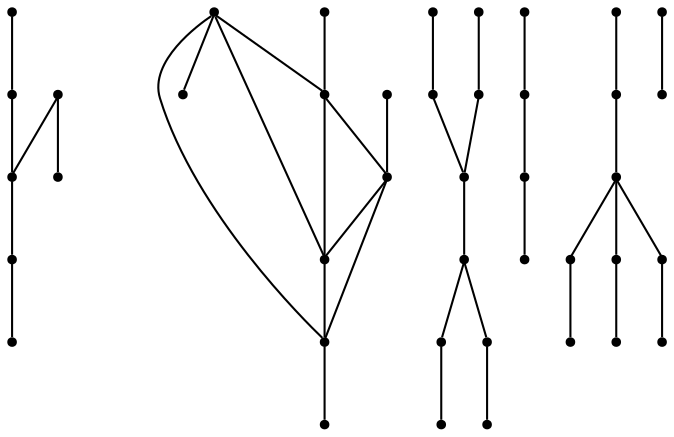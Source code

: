 graph {
  node [shape=point,comment="{\"directed\":false,\"doi\":\"10.1007/978-3-642-00219-9_11\",\"figure\":\"3\"}"]

  v0 [pos="1643.7848568228787,1123.6227910957427"]
  v1 [pos="1610.426717287995,1090.277336550288"]
  v2 [pos="1677.1429963577625,1156.968245641197"]
  v3 [pos="1610.426717287995,756.8227910957426"]
  v4 [pos="1577.0685777531112,790.1682456411972"]
  v5 [pos="1643.7848568228787,723.4773365502881"]
  v6 [pos="1643.7848568228787,856.8591547321063"]
  v7 [pos="1610.426717287995,823.5137001866517"]
  v8 [pos="1543.7104382182274,756.8227910957426"]
  v9 [pos="1643.7848568228787,1056.9318820048334"]
  v10 [pos="1677.1429963577625,1023.5864274593789"]
  v11 [pos="1510.3522986833439,723.4773365502881"]
  v12 [pos="1543.7104382182276,823.5137001866517"]
  v13 [pos="1510.3522986833439,856.8591547321062"]
  v14 [pos="1543.7104382182274,1090.277336550288"]
  v15 [pos="1476.99415914846,1090.277336550288"]
  v16 [pos="1276.8453219391577,823.5137001866517"]
  v17 [pos="1243.487182404274,790.1682456411971"]
  v18 [pos="1310.2034614740414,856.8591547321062"]
  v19 [pos="1276.8453219391577,756.8227910957426"]
  v20 [pos="1310.2034614740414,723.4773365502881"]
  v21 [pos="1176.7709033345066,790.1682456411972"]
  v22 [pos="1143.412763799623,756.8227910957426"]
  v23 [pos="1110.0546242647392,723.4773365502879"]
  v24 [pos="1143.412763799623,823.5137001866516"]
  v25 [pos="1110.0546242647392,856.8591547321063"]
  v26 [pos="1243.487182404274,1090.277336550288"]
  v27 [pos="1310.2034614740414,1090.277336550288"]
  v28 [pos="1176.7709033345068,1090.277336550288"]
  v29 [pos="1110.0546242647392,1090.277336550288"]
  v30 [pos="893.2267172879951,756.8227910957426"]
  v31 [pos="859.8685777531114,790.1682456411971"]
  v32 [pos="926.5848568228788,723.4773365502881"]
  v33 [pos="826.5104382182276,756.8227910957426"]
  v34 [pos="793.1522986833438,723.4773365502881"]
  v35 [pos="893.2267172879951,823.5137001866516"]
  v36 [pos="926.5848568228788,856.8591547321062"]
  v37 [pos="826.5104382182276,823.5137001866517"]
  v38 [pos="793.1522986833439,856.8591547321062"]
  v39 [pos="776.4732289159019,1090.277336550288"]
  v40 [pos="943.2639265903206,1090.277336550288"]

  v0 -- v1 [id="-1",pos="1643.7848568228787,1123.6227910957427 1610.426717287995,1090.277336550288 1610.426717287995,1090.277336550288 1610.426717287995,1090.277336550288"]
  v39 -- v40 [id="-2",pos="776.4732289159019,1090.277336550288 943.2639265903206,1090.277336550288 943.2639265903206,1090.277336550288 943.2639265903206,1090.277336550288"]
  v38 -- v37 [id="-3",pos="793.1522986833439,856.8591547321062 826.5104382182276,823.5137001866517 826.5104382182276,823.5137001866517 826.5104382182276,823.5137001866517"]
  v37 -- v31 [id="-4",pos="826.5104382182276,823.5137001866517 859.8685777531114,790.1682456411971 859.8685777531114,790.1682456411971 859.8685777531114,790.1682456411971"]
  v31 -- v30 [id="-5",pos="859.8685777531114,790.1682456411971 893.2267172879951,756.8227910957426 893.2267172879951,756.8227910957426 893.2267172879951,756.8227910957426"]
  v30 -- v32 [id="-6",pos="893.2267172879951,756.8227910957426 926.5848568228788,723.4773365502881 926.5848568228788,723.4773365502881 926.5848568228788,723.4773365502881"]
  v31 -- v35 [id="-7",pos="859.8685777531114,790.1682456411971 893.2267172879951,823.5137001866516 893.2267172879951,823.5137001866516 893.2267172879951,823.5137001866516"]
  v35 -- v36 [id="-8",pos="893.2267172879951,823.5137001866516 926.5848568228788,856.8591547321062 926.5848568228788,856.8591547321062 926.5848568228788,856.8591547321062"]
  v31 -- v33 [id="-11",pos="859.8685777531114,790.1682456411971 826.5104382182276,756.8227910957426 826.5104382182276,756.8227910957426 826.5104382182276,756.8227910957426"]
  v33 -- v34 [id="-12",pos="826.5104382182276,756.8227910957426 793.1522986833438,723.4773365502881 793.1522986833438,723.4773365502881 793.1522986833438,723.4773365502881"]
  v29 -- v28 [id="-15",pos="1110.0546242647392,1090.277336550288 1176.7709033345068,1090.277336550288 1176.7709033345068,1090.277336550288 1176.7709033345068,1090.277336550288"]
  v28 -- v26 [id="-16",pos="1176.7709033345068,1090.277336550288 1243.487182404274,1090.277336550288 1243.487182404274,1090.277336550288 1243.487182404274,1090.277336550288"]
  v26 -- v27 [id="-17",pos="1243.487182404274,1090.277336550288 1310.2034614740414,1090.277336550288 1310.2034614740414,1090.277336550288 1310.2034614740414,1090.277336550288"]
  v25 -- v24 [id="-18",pos="1110.0546242647392,856.8591547321063 1143.412763799623,823.5137001866516 1143.412763799623,823.5137001866516 1143.412763799623,823.5137001866516"]
  v24 -- v21 [id="-19",pos="1143.412763799623,823.5137001866516 1176.7709033345066,790.1682456411972 1176.7709033345066,790.1682456411972 1176.7709033345066,790.1682456411972"]
  v23 -- v22 [id="-20",pos="1110.0546242647392,723.4773365502879 1143.412763799623,756.8227910957426 1143.412763799623,756.8227910957426 1143.412763799623,756.8227910957426"]
  v22 -- v21 [id="-21",pos="1143.412763799623,756.8227910957426 1176.7709033345066,790.1682456411972 1176.7709033345066,790.1682456411972 1176.7709033345066,790.1682456411972"]
  v21 -- v17 [id="-24",pos="1176.7709033345066,790.1682456411972 1243.487182404274,790.1682456411971 1243.487182404274,790.1682456411971 1243.487182404274,790.1682456411971"]
  v17 -- v16 [id="-25",pos="1243.487182404274,790.1682456411971 1276.8453219391577,823.5137001866517 1276.8453219391577,823.5137001866517 1276.8453219391577,823.5137001866517"]
  v16 -- v18 [id="-26",pos="1276.8453219391577,823.5137001866517 1310.2034614740414,856.8591547321062 1310.2034614740414,856.8591547321062 1310.2034614740414,856.8591547321062"]
  v17 -- v19 [id="-27",pos="1243.487182404274,790.1682456411971 1276.8453219391577,756.8227910957426 1276.8453219391577,756.8227910957426 1276.8453219391577,756.8227910957426"]
  v19 -- v20 [id="-28",pos="1276.8453219391577,756.8227910957426 1310.2034614740414,723.4773365502881 1310.2034614740414,723.4773365502881 1310.2034614740414,723.4773365502881"]
  v15 -- v14 [id="-31",pos="1476.99415914846,1090.277336550288 1543.7104382182274,1090.277336550288 1543.7104382182274,1090.277336550288 1543.7104382182274,1090.277336550288"]
  v14 -- v1 [id="-32",pos="1543.7104382182274,1090.277336550288 1610.426717287995,1090.277336550288 1610.426717287995,1090.277336550288 1610.426717287995,1090.277336550288"]
  v13 -- v12 [id="-33",pos="1510.3522986833439,856.8591547321062 1543.7104382182276,823.5137001866517 1543.7104382182276,823.5137001866517 1543.7104382182276,823.5137001866517"]
  v12 -- v4 [id="-34",pos="1543.7104382182276,823.5137001866517 1577.0685777531112,790.1682456411972 1577.0685777531112,790.1682456411972 1577.0685777531112,790.1682456411972"]
  v4 -- v3 [id="-35",pos="1577.0685777531112,790.1682456411972 1610.426717287995,756.8227910957426 1610.426717287995,756.8227910957426 1610.426717287995,756.8227910957426"]
  v3 -- v5 [id="-36",pos="1610.426717287995,756.8227910957426 1643.7848568228787,723.4773365502881 1643.7848568228787,723.4773365502881 1643.7848568228787,723.4773365502881"]
  v11 -- v8 [id="-37",pos="1510.3522986833439,723.4773365502881 1543.7104382182274,756.8227910957426 1543.7104382182274,756.8227910957426 1543.7104382182274,756.8227910957426"]
  v8 -- v4 [id="-38",pos="1543.7104382182274,756.8227910957426 1577.0685777531112,790.1682456411972 1577.0685777531112,790.1682456411972 1577.0685777531112,790.1682456411972"]
  v4 -- v7 [id="-39",pos="1577.0685777531112,790.1682456411972 1610.426717287995,823.5137001866517 1610.426717287995,823.5137001866517 1610.426717287995,823.5137001866517"]
  v7 -- v6 [id="-40",pos="1610.426717287995,823.5137001866517 1643.7848568228787,856.8591547321063 1643.7848568228787,856.8591547321063 1643.7848568228787,856.8591547321063"]
  v12 -- v7 [id="-41",pos="1543.7104382182276,823.5137001866517 1610.426717287995,823.5137001866517 1610.426717287995,823.5137001866517 1610.426717287995,823.5137001866517"]
  v8 -- v12 [id="-42",pos="1543.7104382182274,756.8227910957426 1543.7104382182276,823.5137001866517 1543.7104382182276,823.5137001866517 1543.7104382182276,823.5137001866517"]
  v1 -- v9 [id="-45",pos="1610.426717287995,1090.277336550288 1643.7848568228787,1056.9318820048334 1643.7848568228787,1056.9318820048334 1643.7848568228787,1056.9318820048334"]
  v9 -- v10 [id="-46",pos="1643.7848568228787,1056.9318820048334 1677.1429963577625,1023.5864274593789 1677.1429963577625,1023.5864274593789 1677.1429963577625,1023.5864274593789"]
  v0 -- v2 [id="-48",pos="1643.7848568228787,1123.6227910957427 1677.1429963577625,1156.968245641197 1677.1429963577625,1156.968245641197 1677.1429963577625,1156.968245641197"]
  v7 -- v3 [id="-49",pos="1610.426717287995,823.5137001866517 1610.426717287995,756.8227910957426 1610.426717287995,756.8227910957426 1610.426717287995,756.8227910957426"]
  v3 -- v8 [id="-50",pos="1610.426717287995,756.8227910957426 1543.7104382182274,756.8227910957426 1543.7104382182274,756.8227910957426 1543.7104382182274,756.8227910957426"]
}